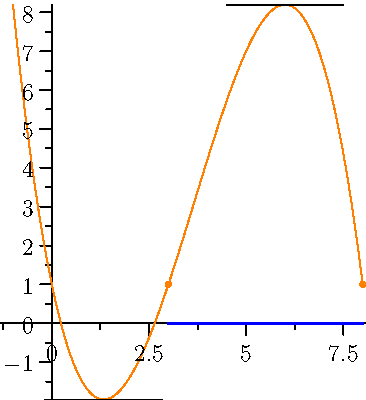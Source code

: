 import graph;

size(0,200);

real g(real x) { return -0.2x^3 + 2.2x^2-4.8x + 1; }

draw(graph(g,-1,3),orange);
draw((4.0/3-1.5,g(4.0/3))--(4.0/3+1.5,g(4.0/3)),black);
//dot((4.0/3,g(4.0/3)),orange);

draw(graph(g,3,8),orange);
dot((3,g(3)),orange);
dot((8,g(8)),orange);

draw((6-1.5,g(6))--(6+1.5,g(6)),black);
//dot((6,g(6)),orange);

draw((3,0)--(8,0),blue+1.0);

xaxis(RightTicks);
yaxis(LeftTicks);
